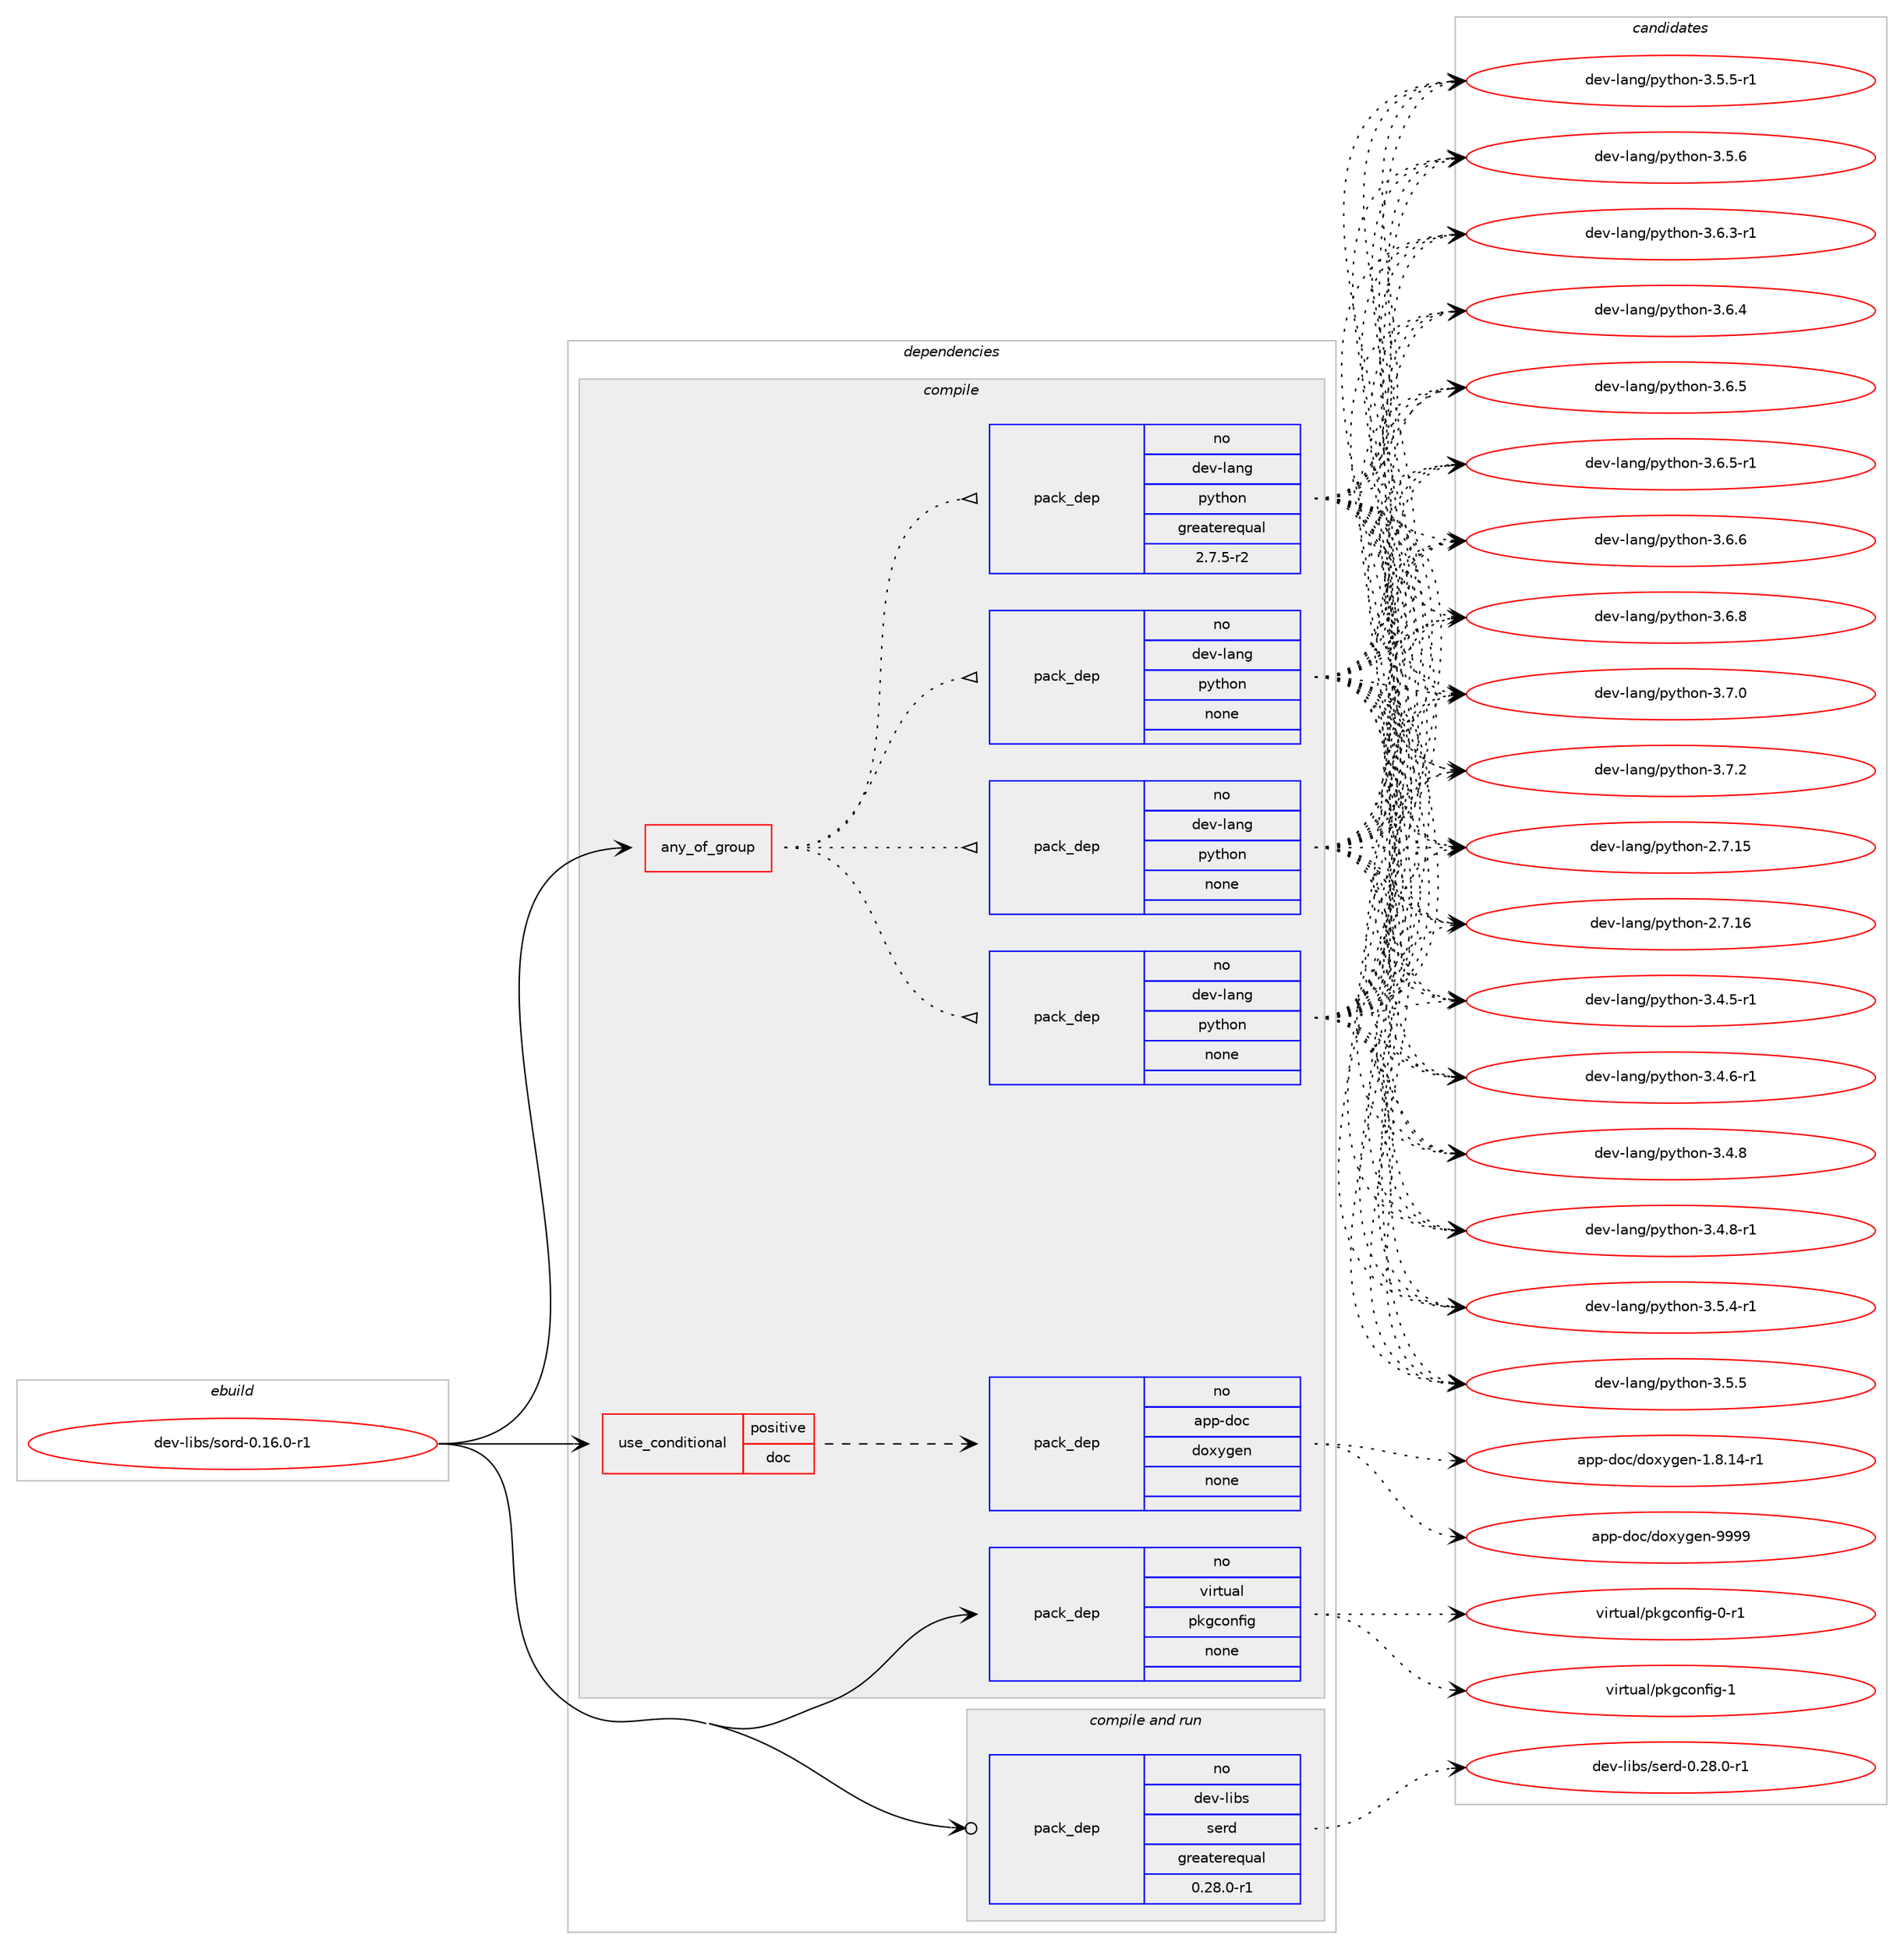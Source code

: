 digraph prolog {

# *************
# Graph options
# *************

newrank=true;
concentrate=true;
compound=true;
graph [rankdir=LR,fontname=Helvetica,fontsize=10,ranksep=1.5];#, ranksep=2.5, nodesep=0.2];
edge  [arrowhead=vee];
node  [fontname=Helvetica,fontsize=10];

# **********
# The ebuild
# **********

subgraph cluster_leftcol {
color=gray;
rank=same;
label=<<i>ebuild</i>>;
id [label="dev-libs/sord-0.16.0-r1", color=red, width=4, href="../dev-libs/sord-0.16.0-r1.svg"];
}

# ****************
# The dependencies
# ****************

subgraph cluster_midcol {
color=gray;
label=<<i>dependencies</i>>;
subgraph cluster_compile {
fillcolor="#eeeeee";
style=filled;
label=<<i>compile</i>>;
subgraph any22408 {
dependency1371975 [label=<<TABLE BORDER="0" CELLBORDER="1" CELLSPACING="0" CELLPADDING="4"><TR><TD CELLPADDING="10">any_of_group</TD></TR></TABLE>>, shape=none, color=red];subgraph pack982071 {
dependency1371976 [label=<<TABLE BORDER="0" CELLBORDER="1" CELLSPACING="0" CELLPADDING="4" WIDTH="220"><TR><TD ROWSPAN="6" CELLPADDING="30">pack_dep</TD></TR><TR><TD WIDTH="110">no</TD></TR><TR><TD>dev-lang</TD></TR><TR><TD>python</TD></TR><TR><TD>none</TD></TR><TR><TD></TD></TR></TABLE>>, shape=none, color=blue];
}
dependency1371975:e -> dependency1371976:w [weight=20,style="dotted",arrowhead="oinv"];
subgraph pack982072 {
dependency1371977 [label=<<TABLE BORDER="0" CELLBORDER="1" CELLSPACING="0" CELLPADDING="4" WIDTH="220"><TR><TD ROWSPAN="6" CELLPADDING="30">pack_dep</TD></TR><TR><TD WIDTH="110">no</TD></TR><TR><TD>dev-lang</TD></TR><TR><TD>python</TD></TR><TR><TD>none</TD></TR><TR><TD></TD></TR></TABLE>>, shape=none, color=blue];
}
dependency1371975:e -> dependency1371977:w [weight=20,style="dotted",arrowhead="oinv"];
subgraph pack982073 {
dependency1371978 [label=<<TABLE BORDER="0" CELLBORDER="1" CELLSPACING="0" CELLPADDING="4" WIDTH="220"><TR><TD ROWSPAN="6" CELLPADDING="30">pack_dep</TD></TR><TR><TD WIDTH="110">no</TD></TR><TR><TD>dev-lang</TD></TR><TR><TD>python</TD></TR><TR><TD>none</TD></TR><TR><TD></TD></TR></TABLE>>, shape=none, color=blue];
}
dependency1371975:e -> dependency1371978:w [weight=20,style="dotted",arrowhead="oinv"];
subgraph pack982074 {
dependency1371979 [label=<<TABLE BORDER="0" CELLBORDER="1" CELLSPACING="0" CELLPADDING="4" WIDTH="220"><TR><TD ROWSPAN="6" CELLPADDING="30">pack_dep</TD></TR><TR><TD WIDTH="110">no</TD></TR><TR><TD>dev-lang</TD></TR><TR><TD>python</TD></TR><TR><TD>greaterequal</TD></TR><TR><TD>2.7.5-r2</TD></TR></TABLE>>, shape=none, color=blue];
}
dependency1371975:e -> dependency1371979:w [weight=20,style="dotted",arrowhead="oinv"];
}
id:e -> dependency1371975:w [weight=20,style="solid",arrowhead="vee"];
subgraph cond366932 {
dependency1371980 [label=<<TABLE BORDER="0" CELLBORDER="1" CELLSPACING="0" CELLPADDING="4"><TR><TD ROWSPAN="3" CELLPADDING="10">use_conditional</TD></TR><TR><TD>positive</TD></TR><TR><TD>doc</TD></TR></TABLE>>, shape=none, color=red];
subgraph pack982075 {
dependency1371981 [label=<<TABLE BORDER="0" CELLBORDER="1" CELLSPACING="0" CELLPADDING="4" WIDTH="220"><TR><TD ROWSPAN="6" CELLPADDING="30">pack_dep</TD></TR><TR><TD WIDTH="110">no</TD></TR><TR><TD>app-doc</TD></TR><TR><TD>doxygen</TD></TR><TR><TD>none</TD></TR><TR><TD></TD></TR></TABLE>>, shape=none, color=blue];
}
dependency1371980:e -> dependency1371981:w [weight=20,style="dashed",arrowhead="vee"];
}
id:e -> dependency1371980:w [weight=20,style="solid",arrowhead="vee"];
subgraph pack982076 {
dependency1371982 [label=<<TABLE BORDER="0" CELLBORDER="1" CELLSPACING="0" CELLPADDING="4" WIDTH="220"><TR><TD ROWSPAN="6" CELLPADDING="30">pack_dep</TD></TR><TR><TD WIDTH="110">no</TD></TR><TR><TD>virtual</TD></TR><TR><TD>pkgconfig</TD></TR><TR><TD>none</TD></TR><TR><TD></TD></TR></TABLE>>, shape=none, color=blue];
}
id:e -> dependency1371982:w [weight=20,style="solid",arrowhead="vee"];
}
subgraph cluster_compileandrun {
fillcolor="#eeeeee";
style=filled;
label=<<i>compile and run</i>>;
subgraph pack982077 {
dependency1371983 [label=<<TABLE BORDER="0" CELLBORDER="1" CELLSPACING="0" CELLPADDING="4" WIDTH="220"><TR><TD ROWSPAN="6" CELLPADDING="30">pack_dep</TD></TR><TR><TD WIDTH="110">no</TD></TR><TR><TD>dev-libs</TD></TR><TR><TD>serd</TD></TR><TR><TD>greaterequal</TD></TR><TR><TD>0.28.0-r1</TD></TR></TABLE>>, shape=none, color=blue];
}
id:e -> dependency1371983:w [weight=20,style="solid",arrowhead="odotvee"];
}
subgraph cluster_run {
fillcolor="#eeeeee";
style=filled;
label=<<i>run</i>>;
}
}

# **************
# The candidates
# **************

subgraph cluster_choices {
rank=same;
color=gray;
label=<<i>candidates</i>>;

subgraph choice982071 {
color=black;
nodesep=1;
choice10010111845108971101034711212111610411111045504655464953 [label="dev-lang/python-2.7.15", color=red, width=4,href="../dev-lang/python-2.7.15.svg"];
choice10010111845108971101034711212111610411111045504655464954 [label="dev-lang/python-2.7.16", color=red, width=4,href="../dev-lang/python-2.7.16.svg"];
choice1001011184510897110103471121211161041111104551465246534511449 [label="dev-lang/python-3.4.5-r1", color=red, width=4,href="../dev-lang/python-3.4.5-r1.svg"];
choice1001011184510897110103471121211161041111104551465246544511449 [label="dev-lang/python-3.4.6-r1", color=red, width=4,href="../dev-lang/python-3.4.6-r1.svg"];
choice100101118451089711010347112121116104111110455146524656 [label="dev-lang/python-3.4.8", color=red, width=4,href="../dev-lang/python-3.4.8.svg"];
choice1001011184510897110103471121211161041111104551465246564511449 [label="dev-lang/python-3.4.8-r1", color=red, width=4,href="../dev-lang/python-3.4.8-r1.svg"];
choice1001011184510897110103471121211161041111104551465346524511449 [label="dev-lang/python-3.5.4-r1", color=red, width=4,href="../dev-lang/python-3.5.4-r1.svg"];
choice100101118451089711010347112121116104111110455146534653 [label="dev-lang/python-3.5.5", color=red, width=4,href="../dev-lang/python-3.5.5.svg"];
choice1001011184510897110103471121211161041111104551465346534511449 [label="dev-lang/python-3.5.5-r1", color=red, width=4,href="../dev-lang/python-3.5.5-r1.svg"];
choice100101118451089711010347112121116104111110455146534654 [label="dev-lang/python-3.5.6", color=red, width=4,href="../dev-lang/python-3.5.6.svg"];
choice1001011184510897110103471121211161041111104551465446514511449 [label="dev-lang/python-3.6.3-r1", color=red, width=4,href="../dev-lang/python-3.6.3-r1.svg"];
choice100101118451089711010347112121116104111110455146544652 [label="dev-lang/python-3.6.4", color=red, width=4,href="../dev-lang/python-3.6.4.svg"];
choice100101118451089711010347112121116104111110455146544653 [label="dev-lang/python-3.6.5", color=red, width=4,href="../dev-lang/python-3.6.5.svg"];
choice1001011184510897110103471121211161041111104551465446534511449 [label="dev-lang/python-3.6.5-r1", color=red, width=4,href="../dev-lang/python-3.6.5-r1.svg"];
choice100101118451089711010347112121116104111110455146544654 [label="dev-lang/python-3.6.6", color=red, width=4,href="../dev-lang/python-3.6.6.svg"];
choice100101118451089711010347112121116104111110455146544656 [label="dev-lang/python-3.6.8", color=red, width=4,href="../dev-lang/python-3.6.8.svg"];
choice100101118451089711010347112121116104111110455146554648 [label="dev-lang/python-3.7.0", color=red, width=4,href="../dev-lang/python-3.7.0.svg"];
choice100101118451089711010347112121116104111110455146554650 [label="dev-lang/python-3.7.2", color=red, width=4,href="../dev-lang/python-3.7.2.svg"];
dependency1371976:e -> choice10010111845108971101034711212111610411111045504655464953:w [style=dotted,weight="100"];
dependency1371976:e -> choice10010111845108971101034711212111610411111045504655464954:w [style=dotted,weight="100"];
dependency1371976:e -> choice1001011184510897110103471121211161041111104551465246534511449:w [style=dotted,weight="100"];
dependency1371976:e -> choice1001011184510897110103471121211161041111104551465246544511449:w [style=dotted,weight="100"];
dependency1371976:e -> choice100101118451089711010347112121116104111110455146524656:w [style=dotted,weight="100"];
dependency1371976:e -> choice1001011184510897110103471121211161041111104551465246564511449:w [style=dotted,weight="100"];
dependency1371976:e -> choice1001011184510897110103471121211161041111104551465346524511449:w [style=dotted,weight="100"];
dependency1371976:e -> choice100101118451089711010347112121116104111110455146534653:w [style=dotted,weight="100"];
dependency1371976:e -> choice1001011184510897110103471121211161041111104551465346534511449:w [style=dotted,weight="100"];
dependency1371976:e -> choice100101118451089711010347112121116104111110455146534654:w [style=dotted,weight="100"];
dependency1371976:e -> choice1001011184510897110103471121211161041111104551465446514511449:w [style=dotted,weight="100"];
dependency1371976:e -> choice100101118451089711010347112121116104111110455146544652:w [style=dotted,weight="100"];
dependency1371976:e -> choice100101118451089711010347112121116104111110455146544653:w [style=dotted,weight="100"];
dependency1371976:e -> choice1001011184510897110103471121211161041111104551465446534511449:w [style=dotted,weight="100"];
dependency1371976:e -> choice100101118451089711010347112121116104111110455146544654:w [style=dotted,weight="100"];
dependency1371976:e -> choice100101118451089711010347112121116104111110455146544656:w [style=dotted,weight="100"];
dependency1371976:e -> choice100101118451089711010347112121116104111110455146554648:w [style=dotted,weight="100"];
dependency1371976:e -> choice100101118451089711010347112121116104111110455146554650:w [style=dotted,weight="100"];
}
subgraph choice982072 {
color=black;
nodesep=1;
choice10010111845108971101034711212111610411111045504655464953 [label="dev-lang/python-2.7.15", color=red, width=4,href="../dev-lang/python-2.7.15.svg"];
choice10010111845108971101034711212111610411111045504655464954 [label="dev-lang/python-2.7.16", color=red, width=4,href="../dev-lang/python-2.7.16.svg"];
choice1001011184510897110103471121211161041111104551465246534511449 [label="dev-lang/python-3.4.5-r1", color=red, width=4,href="../dev-lang/python-3.4.5-r1.svg"];
choice1001011184510897110103471121211161041111104551465246544511449 [label="dev-lang/python-3.4.6-r1", color=red, width=4,href="../dev-lang/python-3.4.6-r1.svg"];
choice100101118451089711010347112121116104111110455146524656 [label="dev-lang/python-3.4.8", color=red, width=4,href="../dev-lang/python-3.4.8.svg"];
choice1001011184510897110103471121211161041111104551465246564511449 [label="dev-lang/python-3.4.8-r1", color=red, width=4,href="../dev-lang/python-3.4.8-r1.svg"];
choice1001011184510897110103471121211161041111104551465346524511449 [label="dev-lang/python-3.5.4-r1", color=red, width=4,href="../dev-lang/python-3.5.4-r1.svg"];
choice100101118451089711010347112121116104111110455146534653 [label="dev-lang/python-3.5.5", color=red, width=4,href="../dev-lang/python-3.5.5.svg"];
choice1001011184510897110103471121211161041111104551465346534511449 [label="dev-lang/python-3.5.5-r1", color=red, width=4,href="../dev-lang/python-3.5.5-r1.svg"];
choice100101118451089711010347112121116104111110455146534654 [label="dev-lang/python-3.5.6", color=red, width=4,href="../dev-lang/python-3.5.6.svg"];
choice1001011184510897110103471121211161041111104551465446514511449 [label="dev-lang/python-3.6.3-r1", color=red, width=4,href="../dev-lang/python-3.6.3-r1.svg"];
choice100101118451089711010347112121116104111110455146544652 [label="dev-lang/python-3.6.4", color=red, width=4,href="../dev-lang/python-3.6.4.svg"];
choice100101118451089711010347112121116104111110455146544653 [label="dev-lang/python-3.6.5", color=red, width=4,href="../dev-lang/python-3.6.5.svg"];
choice1001011184510897110103471121211161041111104551465446534511449 [label="dev-lang/python-3.6.5-r1", color=red, width=4,href="../dev-lang/python-3.6.5-r1.svg"];
choice100101118451089711010347112121116104111110455146544654 [label="dev-lang/python-3.6.6", color=red, width=4,href="../dev-lang/python-3.6.6.svg"];
choice100101118451089711010347112121116104111110455146544656 [label="dev-lang/python-3.6.8", color=red, width=4,href="../dev-lang/python-3.6.8.svg"];
choice100101118451089711010347112121116104111110455146554648 [label="dev-lang/python-3.7.0", color=red, width=4,href="../dev-lang/python-3.7.0.svg"];
choice100101118451089711010347112121116104111110455146554650 [label="dev-lang/python-3.7.2", color=red, width=4,href="../dev-lang/python-3.7.2.svg"];
dependency1371977:e -> choice10010111845108971101034711212111610411111045504655464953:w [style=dotted,weight="100"];
dependency1371977:e -> choice10010111845108971101034711212111610411111045504655464954:w [style=dotted,weight="100"];
dependency1371977:e -> choice1001011184510897110103471121211161041111104551465246534511449:w [style=dotted,weight="100"];
dependency1371977:e -> choice1001011184510897110103471121211161041111104551465246544511449:w [style=dotted,weight="100"];
dependency1371977:e -> choice100101118451089711010347112121116104111110455146524656:w [style=dotted,weight="100"];
dependency1371977:e -> choice1001011184510897110103471121211161041111104551465246564511449:w [style=dotted,weight="100"];
dependency1371977:e -> choice1001011184510897110103471121211161041111104551465346524511449:w [style=dotted,weight="100"];
dependency1371977:e -> choice100101118451089711010347112121116104111110455146534653:w [style=dotted,weight="100"];
dependency1371977:e -> choice1001011184510897110103471121211161041111104551465346534511449:w [style=dotted,weight="100"];
dependency1371977:e -> choice100101118451089711010347112121116104111110455146534654:w [style=dotted,weight="100"];
dependency1371977:e -> choice1001011184510897110103471121211161041111104551465446514511449:w [style=dotted,weight="100"];
dependency1371977:e -> choice100101118451089711010347112121116104111110455146544652:w [style=dotted,weight="100"];
dependency1371977:e -> choice100101118451089711010347112121116104111110455146544653:w [style=dotted,weight="100"];
dependency1371977:e -> choice1001011184510897110103471121211161041111104551465446534511449:w [style=dotted,weight="100"];
dependency1371977:e -> choice100101118451089711010347112121116104111110455146544654:w [style=dotted,weight="100"];
dependency1371977:e -> choice100101118451089711010347112121116104111110455146544656:w [style=dotted,weight="100"];
dependency1371977:e -> choice100101118451089711010347112121116104111110455146554648:w [style=dotted,weight="100"];
dependency1371977:e -> choice100101118451089711010347112121116104111110455146554650:w [style=dotted,weight="100"];
}
subgraph choice982073 {
color=black;
nodesep=1;
choice10010111845108971101034711212111610411111045504655464953 [label="dev-lang/python-2.7.15", color=red, width=4,href="../dev-lang/python-2.7.15.svg"];
choice10010111845108971101034711212111610411111045504655464954 [label="dev-lang/python-2.7.16", color=red, width=4,href="../dev-lang/python-2.7.16.svg"];
choice1001011184510897110103471121211161041111104551465246534511449 [label="dev-lang/python-3.4.5-r1", color=red, width=4,href="../dev-lang/python-3.4.5-r1.svg"];
choice1001011184510897110103471121211161041111104551465246544511449 [label="dev-lang/python-3.4.6-r1", color=red, width=4,href="../dev-lang/python-3.4.6-r1.svg"];
choice100101118451089711010347112121116104111110455146524656 [label="dev-lang/python-3.4.8", color=red, width=4,href="../dev-lang/python-3.4.8.svg"];
choice1001011184510897110103471121211161041111104551465246564511449 [label="dev-lang/python-3.4.8-r1", color=red, width=4,href="../dev-lang/python-3.4.8-r1.svg"];
choice1001011184510897110103471121211161041111104551465346524511449 [label="dev-lang/python-3.5.4-r1", color=red, width=4,href="../dev-lang/python-3.5.4-r1.svg"];
choice100101118451089711010347112121116104111110455146534653 [label="dev-lang/python-3.5.5", color=red, width=4,href="../dev-lang/python-3.5.5.svg"];
choice1001011184510897110103471121211161041111104551465346534511449 [label="dev-lang/python-3.5.5-r1", color=red, width=4,href="../dev-lang/python-3.5.5-r1.svg"];
choice100101118451089711010347112121116104111110455146534654 [label="dev-lang/python-3.5.6", color=red, width=4,href="../dev-lang/python-3.5.6.svg"];
choice1001011184510897110103471121211161041111104551465446514511449 [label="dev-lang/python-3.6.3-r1", color=red, width=4,href="../dev-lang/python-3.6.3-r1.svg"];
choice100101118451089711010347112121116104111110455146544652 [label="dev-lang/python-3.6.4", color=red, width=4,href="../dev-lang/python-3.6.4.svg"];
choice100101118451089711010347112121116104111110455146544653 [label="dev-lang/python-3.6.5", color=red, width=4,href="../dev-lang/python-3.6.5.svg"];
choice1001011184510897110103471121211161041111104551465446534511449 [label="dev-lang/python-3.6.5-r1", color=red, width=4,href="../dev-lang/python-3.6.5-r1.svg"];
choice100101118451089711010347112121116104111110455146544654 [label="dev-lang/python-3.6.6", color=red, width=4,href="../dev-lang/python-3.6.6.svg"];
choice100101118451089711010347112121116104111110455146544656 [label="dev-lang/python-3.6.8", color=red, width=4,href="../dev-lang/python-3.6.8.svg"];
choice100101118451089711010347112121116104111110455146554648 [label="dev-lang/python-3.7.0", color=red, width=4,href="../dev-lang/python-3.7.0.svg"];
choice100101118451089711010347112121116104111110455146554650 [label="dev-lang/python-3.7.2", color=red, width=4,href="../dev-lang/python-3.7.2.svg"];
dependency1371978:e -> choice10010111845108971101034711212111610411111045504655464953:w [style=dotted,weight="100"];
dependency1371978:e -> choice10010111845108971101034711212111610411111045504655464954:w [style=dotted,weight="100"];
dependency1371978:e -> choice1001011184510897110103471121211161041111104551465246534511449:w [style=dotted,weight="100"];
dependency1371978:e -> choice1001011184510897110103471121211161041111104551465246544511449:w [style=dotted,weight="100"];
dependency1371978:e -> choice100101118451089711010347112121116104111110455146524656:w [style=dotted,weight="100"];
dependency1371978:e -> choice1001011184510897110103471121211161041111104551465246564511449:w [style=dotted,weight="100"];
dependency1371978:e -> choice1001011184510897110103471121211161041111104551465346524511449:w [style=dotted,weight="100"];
dependency1371978:e -> choice100101118451089711010347112121116104111110455146534653:w [style=dotted,weight="100"];
dependency1371978:e -> choice1001011184510897110103471121211161041111104551465346534511449:w [style=dotted,weight="100"];
dependency1371978:e -> choice100101118451089711010347112121116104111110455146534654:w [style=dotted,weight="100"];
dependency1371978:e -> choice1001011184510897110103471121211161041111104551465446514511449:w [style=dotted,weight="100"];
dependency1371978:e -> choice100101118451089711010347112121116104111110455146544652:w [style=dotted,weight="100"];
dependency1371978:e -> choice100101118451089711010347112121116104111110455146544653:w [style=dotted,weight="100"];
dependency1371978:e -> choice1001011184510897110103471121211161041111104551465446534511449:w [style=dotted,weight="100"];
dependency1371978:e -> choice100101118451089711010347112121116104111110455146544654:w [style=dotted,weight="100"];
dependency1371978:e -> choice100101118451089711010347112121116104111110455146544656:w [style=dotted,weight="100"];
dependency1371978:e -> choice100101118451089711010347112121116104111110455146554648:w [style=dotted,weight="100"];
dependency1371978:e -> choice100101118451089711010347112121116104111110455146554650:w [style=dotted,weight="100"];
}
subgraph choice982074 {
color=black;
nodesep=1;
choice10010111845108971101034711212111610411111045504655464953 [label="dev-lang/python-2.7.15", color=red, width=4,href="../dev-lang/python-2.7.15.svg"];
choice10010111845108971101034711212111610411111045504655464954 [label="dev-lang/python-2.7.16", color=red, width=4,href="../dev-lang/python-2.7.16.svg"];
choice1001011184510897110103471121211161041111104551465246534511449 [label="dev-lang/python-3.4.5-r1", color=red, width=4,href="../dev-lang/python-3.4.5-r1.svg"];
choice1001011184510897110103471121211161041111104551465246544511449 [label="dev-lang/python-3.4.6-r1", color=red, width=4,href="../dev-lang/python-3.4.6-r1.svg"];
choice100101118451089711010347112121116104111110455146524656 [label="dev-lang/python-3.4.8", color=red, width=4,href="../dev-lang/python-3.4.8.svg"];
choice1001011184510897110103471121211161041111104551465246564511449 [label="dev-lang/python-3.4.8-r1", color=red, width=4,href="../dev-lang/python-3.4.8-r1.svg"];
choice1001011184510897110103471121211161041111104551465346524511449 [label="dev-lang/python-3.5.4-r1", color=red, width=4,href="../dev-lang/python-3.5.4-r1.svg"];
choice100101118451089711010347112121116104111110455146534653 [label="dev-lang/python-3.5.5", color=red, width=4,href="../dev-lang/python-3.5.5.svg"];
choice1001011184510897110103471121211161041111104551465346534511449 [label="dev-lang/python-3.5.5-r1", color=red, width=4,href="../dev-lang/python-3.5.5-r1.svg"];
choice100101118451089711010347112121116104111110455146534654 [label="dev-lang/python-3.5.6", color=red, width=4,href="../dev-lang/python-3.5.6.svg"];
choice1001011184510897110103471121211161041111104551465446514511449 [label="dev-lang/python-3.6.3-r1", color=red, width=4,href="../dev-lang/python-3.6.3-r1.svg"];
choice100101118451089711010347112121116104111110455146544652 [label="dev-lang/python-3.6.4", color=red, width=4,href="../dev-lang/python-3.6.4.svg"];
choice100101118451089711010347112121116104111110455146544653 [label="dev-lang/python-3.6.5", color=red, width=4,href="../dev-lang/python-3.6.5.svg"];
choice1001011184510897110103471121211161041111104551465446534511449 [label="dev-lang/python-3.6.5-r1", color=red, width=4,href="../dev-lang/python-3.6.5-r1.svg"];
choice100101118451089711010347112121116104111110455146544654 [label="dev-lang/python-3.6.6", color=red, width=4,href="../dev-lang/python-3.6.6.svg"];
choice100101118451089711010347112121116104111110455146544656 [label="dev-lang/python-3.6.8", color=red, width=4,href="../dev-lang/python-3.6.8.svg"];
choice100101118451089711010347112121116104111110455146554648 [label="dev-lang/python-3.7.0", color=red, width=4,href="../dev-lang/python-3.7.0.svg"];
choice100101118451089711010347112121116104111110455146554650 [label="dev-lang/python-3.7.2", color=red, width=4,href="../dev-lang/python-3.7.2.svg"];
dependency1371979:e -> choice10010111845108971101034711212111610411111045504655464953:w [style=dotted,weight="100"];
dependency1371979:e -> choice10010111845108971101034711212111610411111045504655464954:w [style=dotted,weight="100"];
dependency1371979:e -> choice1001011184510897110103471121211161041111104551465246534511449:w [style=dotted,weight="100"];
dependency1371979:e -> choice1001011184510897110103471121211161041111104551465246544511449:w [style=dotted,weight="100"];
dependency1371979:e -> choice100101118451089711010347112121116104111110455146524656:w [style=dotted,weight="100"];
dependency1371979:e -> choice1001011184510897110103471121211161041111104551465246564511449:w [style=dotted,weight="100"];
dependency1371979:e -> choice1001011184510897110103471121211161041111104551465346524511449:w [style=dotted,weight="100"];
dependency1371979:e -> choice100101118451089711010347112121116104111110455146534653:w [style=dotted,weight="100"];
dependency1371979:e -> choice1001011184510897110103471121211161041111104551465346534511449:w [style=dotted,weight="100"];
dependency1371979:e -> choice100101118451089711010347112121116104111110455146534654:w [style=dotted,weight="100"];
dependency1371979:e -> choice1001011184510897110103471121211161041111104551465446514511449:w [style=dotted,weight="100"];
dependency1371979:e -> choice100101118451089711010347112121116104111110455146544652:w [style=dotted,weight="100"];
dependency1371979:e -> choice100101118451089711010347112121116104111110455146544653:w [style=dotted,weight="100"];
dependency1371979:e -> choice1001011184510897110103471121211161041111104551465446534511449:w [style=dotted,weight="100"];
dependency1371979:e -> choice100101118451089711010347112121116104111110455146544654:w [style=dotted,weight="100"];
dependency1371979:e -> choice100101118451089711010347112121116104111110455146544656:w [style=dotted,weight="100"];
dependency1371979:e -> choice100101118451089711010347112121116104111110455146554648:w [style=dotted,weight="100"];
dependency1371979:e -> choice100101118451089711010347112121116104111110455146554650:w [style=dotted,weight="100"];
}
subgraph choice982075 {
color=black;
nodesep=1;
choice97112112451001119947100111120121103101110454946564649524511449 [label="app-doc/doxygen-1.8.14-r1", color=red, width=4,href="../app-doc/doxygen-1.8.14-r1.svg"];
choice971121124510011199471001111201211031011104557575757 [label="app-doc/doxygen-9999", color=red, width=4,href="../app-doc/doxygen-9999.svg"];
dependency1371981:e -> choice97112112451001119947100111120121103101110454946564649524511449:w [style=dotted,weight="100"];
dependency1371981:e -> choice971121124510011199471001111201211031011104557575757:w [style=dotted,weight="100"];
}
subgraph choice982076 {
color=black;
nodesep=1;
choice11810511411611797108471121071039911111010210510345484511449 [label="virtual/pkgconfig-0-r1", color=red, width=4,href="../virtual/pkgconfig-0-r1.svg"];
choice1181051141161179710847112107103991111101021051034549 [label="virtual/pkgconfig-1", color=red, width=4,href="../virtual/pkgconfig-1.svg"];
dependency1371982:e -> choice11810511411611797108471121071039911111010210510345484511449:w [style=dotted,weight="100"];
dependency1371982:e -> choice1181051141161179710847112107103991111101021051034549:w [style=dotted,weight="100"];
}
subgraph choice982077 {
color=black;
nodesep=1;
choice100101118451081059811547115101114100454846505646484511449 [label="dev-libs/serd-0.28.0-r1", color=red, width=4,href="../dev-libs/serd-0.28.0-r1.svg"];
dependency1371983:e -> choice100101118451081059811547115101114100454846505646484511449:w [style=dotted,weight="100"];
}
}

}
